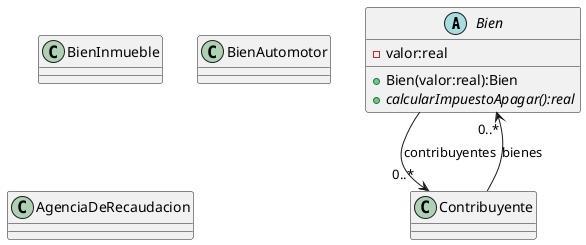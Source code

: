 @startuml
abstract class Bien{
    -valor:real
    +Bien(valor:real):Bien
    {abstract}+calcularImpuestoApagar():real
}
Bien --> "0..*"Contribuyente:contribuyentes
class Contribuyente{

}
Contribuyente --> "0..*"Bien:bienes
class BienInmueble{

}

class BienAutomotor{

}

class AgenciaDeRecaudacion{

}
@enduml